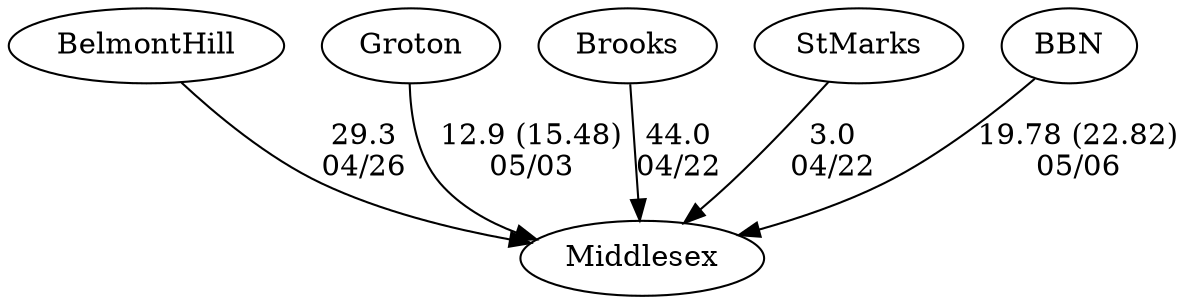 digraph boys2foursMiddlesex {BelmontHill [URL="boys2foursMiddlesexBelmontHill.html"];Groton [URL="boys2foursMiddlesexGroton.html"];Brooks [URL="boys2foursMiddlesexBrooks.html"];Middlesex [URL="boys2foursMiddlesexMiddlesex.html"];StMarks [URL="boys2foursMiddlesexStMarks.html"];BBN [URL="boys2foursMiddlesexBBN.html"];Brooks -> Middlesex[label="44.0
04/22", weight="56", tooltip="NEIRA Boys & Girls Fours,St. Marks vs. Brooks and Middlesex			
Distance: 1500m Conditions: A perfect day at Lake Quinsigamund, just gray enough for no pleasure boats and a tailwind that picked up a bit over the course of the racing period. Comments: Race order was G1-B4-G4-B3-G3-B2-G2-B1. Most races started a length over the line except for G2. Thank you to Brooks and Middlesex for coming to Worcester for some great racing.
None", URL="http://www.row2k.com/results/resultspage.cfm?UID=36741E74C58C544410744419A91809EC&cat=5", random="random"]; 
StMarks -> Middlesex[label="3.0
04/22", weight="97", tooltip="NEIRA Boys & Girls Fours,St. Marks vs. Brooks and Middlesex			
Distance: 1500m Conditions: A perfect day at Lake Quinsigamund, just gray enough for no pleasure boats and a tailwind that picked up a bit over the course of the racing period. Comments: Race order was G1-B4-G4-B3-G3-B2-G2-B1. Most races started a length over the line except for G2. Thank you to Brooks and Middlesex for coming to Worcester for some great racing.
None", URL="http://www.row2k.com/results/resultspage.cfm?UID=36741E74C58C544410744419A91809EC&cat=5", random="random"]; 
BBN -> Middlesex[label="19.78 (22.82)
05/06", weight="81", tooltip="NEIRA Boys Fours,BB&N vs. Middlesex			
Distance: 1300 Conditions: Considerable cross tailwind throughout racing, slightly diminishing throughout the afternoon. Order of racing was 4, 3 , 2 , 1. During the 4v race, a power boat caused the crews to divert courses slightly and handle a wake, but did not impact overall results.
None", URL="http://www.row2k.com/results/resultspage.cfm?UID=9F7B1025B4E8D1742BC9A4D1807E25EA&cat=1", random="random"]; 
BelmontHill -> Middlesex[label="29.3
04/26", weight="71", tooltip="NEIRA Boys Fours,Middlesex vs. Belmont Hill			
Distance: 1500m Conditions: Light, variable breeze with flat water. Great racing conditions. Comments: Due to illnesses on the team, Belmont Hill shifted multiple lineups on race day. Thank you Belmont for joining us for a good afternoon of racing.
None", URL="http://www.row2k.com/results/resultspage.cfm?UID=E473BAD40172D779EB4C466D13EA851D&cat=1", random="random"]; 
Groton -> Middlesex[label="12.9 (15.48)
05/03", weight="88", tooltip="NEIRA Boys Fours,Middlesex at Groton			
Distance: 1250 m Conditions: Swift current. No wind. Flat water. Comments: Thank you Middlesex for Good racing. Glad we got it in on an AP day.
None", URL="http://www.row2k.com/results/resultspage.cfm?UID=0B4DF495288B6483B51367194F68C48D&cat=1", random="random"]}